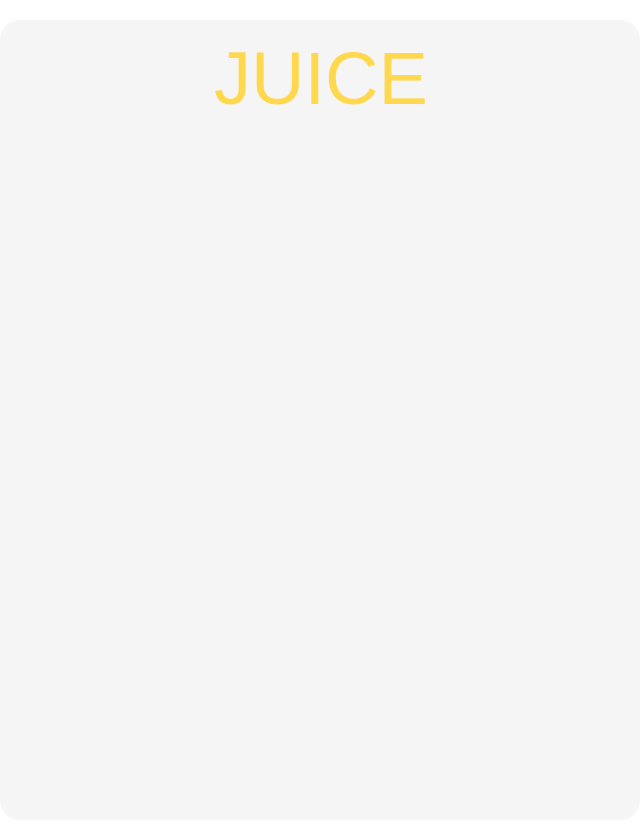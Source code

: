 <mxfile>
    <diagram id="4DKl3oDkkI_vc09gIpEB" name="Page-1">
        <mxGraphModel dx="1980" dy="1760" grid="1" gridSize="10" guides="1" tooltips="1" connect="1" arrows="1" fold="1" page="1" pageScale="1" pageWidth="850" pageHeight="1100" math="0" shadow="0">
            <root>
                <mxCell id="0"/>
                <mxCell id="1" parent="0"/>
                <mxCell id="2" value="" style="shape=mxgraph.mockup.containers.marginRect;rectMarginTop=10;strokeWidth=1;dashed=0;rounded=1;arcSize=5;recursiveResize=0;html=1;whiteSpace=wrap;fillColor=#f5f5f5;strokeColor=none;fontColor=#333333;" vertex="1" parent="1">
                    <mxGeometry x="-10" y="-10" width="320" height="410" as="geometry"/>
                </mxCell>
                <mxCell id="6" value="JUICE" style="text;html=1;align=center;verticalAlign=middle;resizable=0;points=[];autosize=1;strokeColor=none;fillColor=none;fontColor=light-dark(#ffd84d, #ededed);fontSize=37;" vertex="1" parent="1">
                    <mxGeometry x="85" width="130" height="60" as="geometry"/>
                </mxCell>
            </root>
        </mxGraphModel>
    </diagram>
</mxfile>